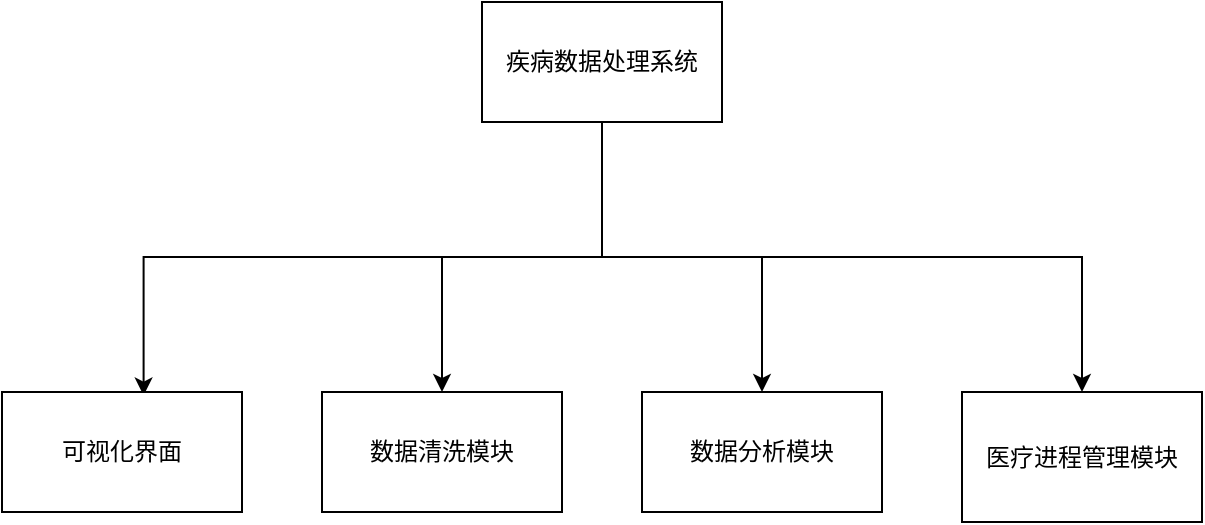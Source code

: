 <mxfile version="26.0.4" pages="2">
  <diagram name="第 1 页" id="YBAfgeKlm1JRsz-JXrIm">
    <mxGraphModel dx="1036" dy="605" grid="1" gridSize="10" guides="1" tooltips="1" connect="1" arrows="1" fold="1" page="1" pageScale="1" pageWidth="827" pageHeight="1169" math="0" shadow="0">
      <root>
        <mxCell id="0" />
        <mxCell id="1" parent="0" />
        <mxCell id="tjtwT7RwZVrdN8JTFIsu-2" style="edgeStyle=orthogonalEdgeStyle;rounded=0;orthogonalLoop=1;jettySize=auto;html=1;entryX=0.59;entryY=0.03;entryDx=0;entryDy=0;entryPerimeter=0;exitX=0.5;exitY=1;exitDx=0;exitDy=0;" edge="1" parent="1" source="w8kvfqPPZqoy5LR8w4u--3" target="w8kvfqPPZqoy5LR8w4u--4">
          <mxGeometry relative="1" as="geometry">
            <mxPoint x="210" y="560" as="targetPoint" />
          </mxGeometry>
        </mxCell>
        <mxCell id="tjtwT7RwZVrdN8JTFIsu-3" style="edgeStyle=orthogonalEdgeStyle;rounded=0;orthogonalLoop=1;jettySize=auto;html=1;exitX=0.5;exitY=1;exitDx=0;exitDy=0;" edge="1" parent="1" source="w8kvfqPPZqoy5LR8w4u--3" target="w8kvfqPPZqoy5LR8w4u--5">
          <mxGeometry relative="1" as="geometry" />
        </mxCell>
        <mxCell id="tjtwT7RwZVrdN8JTFIsu-5" style="edgeStyle=orthogonalEdgeStyle;rounded=0;orthogonalLoop=1;jettySize=auto;html=1;exitX=0.5;exitY=1;exitDx=0;exitDy=0;" edge="1" parent="1" source="w8kvfqPPZqoy5LR8w4u--3" target="w8kvfqPPZqoy5LR8w4u--7">
          <mxGeometry relative="1" as="geometry" />
        </mxCell>
        <mxCell id="w8kvfqPPZqoy5LR8w4u--3" value="疾病数据处理系统" style="rounded=0;whiteSpace=wrap;html=1;" parent="1" vertex="1">
          <mxGeometry x="340" y="400" width="120" height="60" as="geometry" />
        </mxCell>
        <mxCell id="w8kvfqPPZqoy5LR8w4u--4" value="可视化界面" style="rounded=0;whiteSpace=wrap;html=1;" parent="1" vertex="1">
          <mxGeometry x="100" y="595" width="120" height="60" as="geometry" />
        </mxCell>
        <mxCell id="w8kvfqPPZqoy5LR8w4u--13" value="" style="edgeStyle=orthogonalEdgeStyle;rounded=0;orthogonalLoop=1;jettySize=auto;html=1;exitX=0.5;exitY=1;exitDx=0;exitDy=0;" parent="1" source="w8kvfqPPZqoy5LR8w4u--3" target="w8kvfqPPZqoy5LR8w4u--8" edge="1">
          <mxGeometry relative="1" as="geometry" />
        </mxCell>
        <mxCell id="w8kvfqPPZqoy5LR8w4u--5" value="数据清洗模块" style="rounded=0;whiteSpace=wrap;html=1;" parent="1" vertex="1">
          <mxGeometry x="260" y="595" width="120" height="60" as="geometry" />
        </mxCell>
        <mxCell id="w8kvfqPPZqoy5LR8w4u--7" value="医疗进程管理模块" style="rounded=0;whiteSpace=wrap;html=1;" parent="1" vertex="1">
          <mxGeometry x="580" y="595" width="120" height="65" as="geometry" />
        </mxCell>
        <mxCell id="w8kvfqPPZqoy5LR8w4u--8" value="数据分析模块" style="rounded=0;whiteSpace=wrap;html=1;" parent="1" vertex="1">
          <mxGeometry x="420" y="595" width="120" height="60" as="geometry" />
        </mxCell>
      </root>
    </mxGraphModel>
  </diagram>
  <diagram id="s1IKK2wiDJBky49Kvrq6" name="第 2 页">
    <mxGraphModel dx="1403" dy="2022" grid="1" gridSize="20" guides="1" tooltips="1" connect="1" arrows="1" fold="1" page="1" pageScale="1" pageWidth="827" pageHeight="1169" math="0" shadow="0">
      <root>
        <mxCell id="0" />
        <mxCell id="1" parent="0" />
        <mxCell id="UGG-ecZJ0gSMwMltJB5s-5" value="&lt;span style=&quot;color: rgb(44, 44, 54); font-family: -apple-system, BlinkMacSystemFont, &amp;quot;Segoe UI&amp;quot;, &amp;quot;Noto Sans&amp;quot;, Helvetica, Arial, sans-serif, &amp;quot;Apple Color Emoji&amp;quot;, &amp;quot;Segoe UI Emoji&amp;quot;; font-size: 16px; letter-spacing: 0.08px; text-align: start; white-space-collapse: preserve; background-color: light-dark(rgb(218, 232, 252), rgb(30, 74, 118));&quot;&gt;患者&lt;/span&gt;" style="shape=umlLifeline;perimeter=lifelinePerimeter;whiteSpace=wrap;html=1;container=1;dropTarget=0;collapsible=0;recursiveResize=0;outlineConnect=0;portConstraint=eastwest;newEdgeStyle={&quot;curved&quot;:0,&quot;rounded&quot;:0,&quot;dashed&quot;:1,&quot;strokeColor&quot;:&quot;#CCCCCC&quot;};fillColor=#dae8fc;strokeColor=default;" parent="1" vertex="1">
          <mxGeometry x="19" y="-959" width="100" height="750" as="geometry" />
        </mxCell>
        <mxCell id="-JfH_kGM0d1Rd12SGQtk-26" value="" style="html=1;points=[[0,0,0,0,5],[0,1,0,0,-5],[1,0,0,0,5],[1,1,0,0,-5]];perimeter=orthogonalPerimeter;outlineConnect=0;targetShapes=umlLifeline;portConstraint=eastwest;newEdgeStyle={&quot;curved&quot;:0,&quot;rounded&quot;:0};fillColor=#ffe6cc;strokeColor=#d79b00;" parent="UGG-ecZJ0gSMwMltJB5s-5" vertex="1">
          <mxGeometry x="45" y="60" width="10" height="670" as="geometry" />
        </mxCell>
        <mxCell id="UGG-ecZJ0gSMwMltJB5s-6" value="&lt;span style=&quot;color: rgb(44, 44, 54); font-family: -apple-system, BlinkMacSystemFont, &amp;quot;Segoe UI&amp;quot;, &amp;quot;Noto Sans&amp;quot;, Helvetica, Arial, sans-serif, &amp;quot;Apple Color Emoji&amp;quot;, &amp;quot;Segoe UI Emoji&amp;quot;; font-size: 16px; letter-spacing: 0.08px; text-align: start; white-space-collapse: preserve; background-color: light-dark(rgb(218, 232, 252), rgb(18, 18, 18));&quot;&gt;数据库&lt;/span&gt;" style="shape=umlLifeline;perimeter=lifelinePerimeter;whiteSpace=wrap;html=1;container=1;dropTarget=0;collapsible=0;recursiveResize=0;outlineConnect=0;portConstraint=eastwest;newEdgeStyle={&quot;curved&quot;:0,&quot;rounded&quot;:0};fillColor=#dae8fc;strokeColor=light-dark(#000000, #5c79a3);" parent="1" vertex="1">
          <mxGeometry x="519" y="-957" width="100" height="748" as="geometry" />
        </mxCell>
        <mxCell id="TvldlVFhHkiTsMFE39Y1-36" value="" style="html=1;points=[[0,0,0,0,5],[0,1,0,0,-5],[1,0,0,0,5],[1,1,0,0,-5]];perimeter=orthogonalPerimeter;outlineConnect=0;targetShapes=umlLifeline;portConstraint=eastwest;newEdgeStyle={&quot;curved&quot;:0,&quot;rounded&quot;:0};fillColor=#ffe6cc;strokeColor=#d79b00;" vertex="1" parent="UGG-ecZJ0gSMwMltJB5s-6">
          <mxGeometry x="45" y="158" width="10" height="52" as="geometry" />
        </mxCell>
        <mxCell id="TvldlVFhHkiTsMFE39Y1-39" value="" style="html=1;endArrow=block;curved=0;rounded=0;align=center;" edge="1" parent="UGG-ecZJ0gSMwMltJB5s-6" source="UGG-ecZJ0gSMwMltJB5s-6">
          <mxGeometry x="0.013" width="80" relative="1" as="geometry">
            <mxPoint x="54.25" y="318.0" as="sourcePoint" />
            <mxPoint x="50.0" y="280" as="targetPoint" />
            <Array as="points" />
            <mxPoint as="offset" />
          </mxGeometry>
        </mxCell>
        <mxCell id="TvldlVFhHkiTsMFE39Y1-50" value="" style="html=1;points=[[0,0,0,0,5],[0,1,0,0,-5],[1,0,0,0,5],[1,1,0,0,-5]];perimeter=orthogonalPerimeter;outlineConnect=0;targetShapes=umlLifeline;portConstraint=eastwest;newEdgeStyle={&quot;curved&quot;:0,&quot;rounded&quot;:0};fillColor=#ffe6cc;strokeColor=#d79b00;" vertex="1" parent="UGG-ecZJ0gSMwMltJB5s-6">
          <mxGeometry x="45" y="358" width="10" height="62" as="geometry" />
        </mxCell>
        <mxCell id="TvldlVFhHkiTsMFE39Y1-51" value="" style="html=1;points=[[0,0,0,0,5],[0,1,0,0,-5],[1,0,0,0,5],[1,1,0,0,-5]];perimeter=orthogonalPerimeter;outlineConnect=0;targetShapes=umlLifeline;portConstraint=eastwest;newEdgeStyle={&quot;curved&quot;:0,&quot;rounded&quot;:0};fillColor=#ffe6cc;strokeColor=#d79b00;" vertex="1" parent="UGG-ecZJ0gSMwMltJB5s-6">
          <mxGeometry x="45" y="478" width="10" height="52" as="geometry" />
        </mxCell>
        <mxCell id="TvldlVFhHkiTsMFE39Y1-54" value="" style="html=1;points=[[0,0,0,0,5],[0,1,0,0,-5],[1,0,0,0,5],[1,1,0,0,-5]];perimeter=orthogonalPerimeter;outlineConnect=0;targetShapes=umlLifeline;portConstraint=eastwest;newEdgeStyle={&quot;curved&quot;:0,&quot;rounded&quot;:0};fillColor=#ffe6cc;strokeColor=#d79b00;" vertex="1" parent="UGG-ecZJ0gSMwMltJB5s-6">
          <mxGeometry x="45" y="648" width="10" height="52" as="geometry" />
        </mxCell>
        <mxCell id="UGG-ecZJ0gSMwMltJB5s-7" value="&lt;span style=&quot;color: rgb(44, 44, 54); font-family: -apple-system, BlinkMacSystemFont, &amp;quot;Segoe UI&amp;quot;, &amp;quot;Noto Sans&amp;quot;, Helvetica, Arial, sans-serif, &amp;quot;Apple Color Emoji&amp;quot;, &amp;quot;Segoe UI Emoji&amp;quot;; font-size: 16px; letter-spacing: 0.08px; text-align: start; white-space-collapse: preserve; background-color: light-dark(rgb(218, 232, 252), rgb(18, 18, 18));&quot;&gt;后端服务&lt;/span&gt;" style="shape=umlLifeline;perimeter=lifelinePerimeter;whiteSpace=wrap;html=1;container=1;dropTarget=0;collapsible=0;recursiveResize=0;outlineConnect=0;portConstraint=eastwest;newEdgeStyle={&quot;curved&quot;:0,&quot;rounded&quot;:0};fillColor=#dae8fc;strokeColor=light-dark(#000000, #5c79a3);" parent="1" vertex="1">
          <mxGeometry x="359" y="-957" width="100" height="748" as="geometry" />
        </mxCell>
        <mxCell id="-JfH_kGM0d1Rd12SGQtk-27" value="" style="html=1;points=[[0,0,0,0,5],[0,1,0,0,-5],[1,0,0,0,5],[1,1,0,0,-5]];perimeter=orthogonalPerimeter;outlineConnect=0;targetShapes=umlLifeline;portConstraint=eastwest;newEdgeStyle={&quot;curved&quot;:0,&quot;rounded&quot;:0};fillColor=#ffe6cc;strokeColor=#d79b00;" parent="UGG-ecZJ0gSMwMltJB5s-7" vertex="1">
          <mxGeometry x="45" y="58" width="10" height="92" as="geometry" />
        </mxCell>
        <mxCell id="TvldlVFhHkiTsMFE39Y1-37" value="" style="html=1;points=[[0,0,0,0,5],[0,1,0,0,-5],[1,0,0,0,5],[1,1,0,0,-5]];perimeter=orthogonalPerimeter;outlineConnect=0;targetShapes=umlLifeline;portConstraint=eastwest;newEdgeStyle={&quot;curved&quot;:0,&quot;rounded&quot;:0};fillColor=#ffe6cc;strokeColor=#d79b00;" vertex="1" parent="UGG-ecZJ0gSMwMltJB5s-7">
          <mxGeometry x="45" y="228" width="10" height="52" as="geometry" />
        </mxCell>
        <mxCell id="TvldlVFhHkiTsMFE39Y1-49" value="" style="html=1;points=[[0,0,0,0,5],[0,1,0,0,-5],[1,0,0,0,5],[1,1,0,0,-5]];perimeter=orthogonalPerimeter;outlineConnect=0;targetShapes=umlLifeline;portConstraint=eastwest;newEdgeStyle={&quot;curved&quot;:0,&quot;rounded&quot;:0};fillColor=#ffe6cc;strokeColor=#d79b00;" vertex="1" parent="UGG-ecZJ0gSMwMltJB5s-7">
          <mxGeometry x="45" y="308" width="10" height="52" as="geometry" />
        </mxCell>
        <mxCell id="TvldlVFhHkiTsMFE39Y1-52" value="" style="html=1;points=[[0,0,0,0,5],[0,1,0,0,-5],[1,0,0,0,5],[1,1,0,0,-5]];perimeter=orthogonalPerimeter;outlineConnect=0;targetShapes=umlLifeline;portConstraint=eastwest;newEdgeStyle={&quot;curved&quot;:0,&quot;rounded&quot;:0};fillColor=#ffe6cc;strokeColor=#d79b00;" vertex="1" parent="UGG-ecZJ0gSMwMltJB5s-7">
          <mxGeometry x="45" y="588" width="10" height="52" as="geometry" />
        </mxCell>
        <mxCell id="UGG-ecZJ0gSMwMltJB5s-8" value="&lt;span style=&quot;color: rgb(44, 44, 54); font-family: -apple-system, BlinkMacSystemFont, &amp;quot;Segoe UI&amp;quot;, &amp;quot;Noto Sans&amp;quot;, Helvetica, Arial, sans-serif, &amp;quot;Apple Color Emoji&amp;quot;, &amp;quot;Segoe UI Emoji&amp;quot;; font-size: 16px; letter-spacing: 0.08px; text-align: start; white-space-collapse: preserve; background-color: light-dark(rgb(218, 232, 252), rgb(18, 18, 18));&quot;&gt;用户界面&lt;/span&gt;" style="shape=umlLifeline;perimeter=lifelinePerimeter;whiteSpace=wrap;html=1;container=1;dropTarget=0;collapsible=0;recursiveResize=0;outlineConnect=0;portConstraint=eastwest;newEdgeStyle={&quot;curved&quot;:0,&quot;rounded&quot;:0};fillColor=#dae8fc;strokeColor=light-dark(#000000, #5c79a3);" parent="1" vertex="1">
          <mxGeometry x="189" y="-957" width="100" height="748" as="geometry" />
        </mxCell>
        <mxCell id="TvldlVFhHkiTsMFE39Y1-35" value="" style="html=1;points=[[0,0,0,0,5],[0,1,0,0,-5],[1,0,0,0,5],[1,1,0,0,-5]];perimeter=orthogonalPerimeter;outlineConnect=0;targetShapes=umlLifeline;portConstraint=eastwest;newEdgeStyle={&quot;curved&quot;:0,&quot;rounded&quot;:0};fillColor=#ffe6cc;strokeColor=#d79b00;" vertex="1" parent="UGG-ecZJ0gSMwMltJB5s-8">
          <mxGeometry x="45" y="158" width="10" height="52" as="geometry" />
        </mxCell>
        <mxCell id="TvldlVFhHkiTsMFE39Y1-53" value="" style="html=1;points=[[0,0,0,0,5],[0,1,0,0,-5],[1,0,0,0,5],[1,1,0,0,-5]];perimeter=orthogonalPerimeter;outlineConnect=0;targetShapes=umlLifeline;portConstraint=eastwest;newEdgeStyle={&quot;curved&quot;:0,&quot;rounded&quot;:0};fillColor=#ffe6cc;strokeColor=#d79b00;" vertex="1" parent="UGG-ecZJ0gSMwMltJB5s-8">
          <mxGeometry x="45" y="648" width="10" height="52" as="geometry" />
        </mxCell>
        <mxCell id="UGG-ecZJ0gSMwMltJB5s-10" value="&lt;span style=&quot;color: rgb(44, 44, 54); font-family: -apple-system, BlinkMacSystemFont, &amp;quot;Segoe UI&amp;quot;, &amp;quot;Noto Sans&amp;quot;, Helvetica, Arial, sans-serif, &amp;quot;Apple Color Emoji&amp;quot;, &amp;quot;Segoe UI Emoji&amp;quot;; font-size: 16px; letter-spacing: 0.08px; text-align: start; white-space-collapse: preserve; background-color: light-dark(rgb(218, 232, 252), rgb(18, 18, 18));&quot;&gt;医生&lt;/span&gt;" style="shape=umlLifeline;perimeter=lifelinePerimeter;whiteSpace=wrap;html=1;container=1;dropTarget=0;collapsible=0;recursiveResize=0;outlineConnect=0;portConstraint=eastwest;newEdgeStyle={&quot;curved&quot;:0,&quot;rounded&quot;:0};fillColor=#dae8fc;strokeColor=light-dark(#000000, #5c79a3);" parent="1" vertex="1">
          <mxGeometry x="709" y="-957" width="100" height="748" as="geometry" />
        </mxCell>
        <mxCell id="TvldlVFhHkiTsMFE39Y1-40" value="" style="html=1;points=[[0,0,0,0,5],[0,1,0,0,-5],[1,0,0,0,5],[1,1,0,0,-5]];perimeter=orthogonalPerimeter;outlineConnect=0;targetShapes=umlLifeline;portConstraint=eastwest;newEdgeStyle={&quot;curved&quot;:0,&quot;rounded&quot;:0};fillColor=#ffe6cc;strokeColor=#d79b00;" vertex="1" parent="UGG-ecZJ0gSMwMltJB5s-10">
          <mxGeometry x="45" y="308" width="10" height="60" as="geometry" />
        </mxCell>
        <mxCell id="-JfH_kGM0d1Rd12SGQtk-5" value="1.登录系统" style="html=1;endArrow=block;curved=0;rounded=0;align=center;" parent="1" target="-JfH_kGM0d1Rd12SGQtk-27" edge="1">
          <mxGeometry width="80" relative="1" as="geometry">
            <mxPoint x="76.5" y="-889" as="sourcePoint" />
            <mxPoint x="361.5" y="-889" as="targetPoint" />
            <Array as="points">
              <mxPoint x="151.5" y="-889" />
              <mxPoint x="271.5" y="-889" />
              <mxPoint x="301.5" y="-889" />
            </Array>
            <mxPoint as="offset" />
          </mxGeometry>
        </mxCell>
        <mxCell id="-JfH_kGM0d1Rd12SGQtk-17" value="" style="html=1;verticalAlign=bottom;endArrow=open;dashed=1;endSize=8;curved=0;rounded=0;" parent="1" source="-JfH_kGM0d1Rd12SGQtk-27" edge="1">
          <mxGeometry x="-0.047" relative="1" as="geometry">
            <mxPoint x="362.5" y="-869" as="sourcePoint" />
            <mxPoint x="75.5" y="-861" as="targetPoint" />
            <Array as="points">
              <mxPoint x="132.5" y="-861" />
            </Array>
            <mxPoint as="offset" />
          </mxGeometry>
        </mxCell>
        <mxCell id="-JfH_kGM0d1Rd12SGQtk-18" value="2. 显示数据图表" style="edgeLabel;html=1;align=center;verticalAlign=middle;resizable=0;points=[];" parent="-JfH_kGM0d1Rd12SGQtk-17" vertex="1" connectable="0">
          <mxGeometry x="-0.039" y="1" relative="1" as="geometry">
            <mxPoint x="-5" as="offset" />
          </mxGeometry>
        </mxCell>
        <mxCell id="-JfH_kGM0d1Rd12SGQtk-20" value="7.发起治疗过程" style="html=1;endArrow=block;curved=0;rounded=0;align=center;" parent="1" target="TvldlVFhHkiTsMFE39Y1-37" edge="1">
          <mxGeometry x="0.017" width="80" relative="1" as="geometry">
            <mxPoint x="73.25" y="-689" as="sourcePoint" />
            <mxPoint x="364.75" y="-689" as="targetPoint" />
            <Array as="points">
              <mxPoint x="149.75" y="-689" />
              <mxPoint x="269.75" y="-689" />
            </Array>
            <mxPoint as="offset" />
          </mxGeometry>
        </mxCell>
        <mxCell id="-JfH_kGM0d1Rd12SGQtk-21" value="19.请求开药" style="html=1;endArrow=block;curved=0;rounded=0;align=center;" parent="1" edge="1">
          <mxGeometry x="0.015" width="80" relative="1" as="geometry">
            <mxPoint x="78.81" y="-409" as="sourcePoint" />
            <mxPoint x="359.19" y="-409" as="targetPoint" />
            <Array as="points">
              <mxPoint x="143.81" y="-409" />
              <mxPoint x="263.81" y="-409" />
            </Array>
            <mxPoint as="offset" />
          </mxGeometry>
        </mxCell>
        <mxCell id="-JfH_kGM0d1Rd12SGQtk-22" value="16.查看诊断结果" style="html=1;endArrow=block;curved=0;rounded=0;align=center;" parent="1" target="UGG-ecZJ0gSMwMltJB5s-7" edge="1">
          <mxGeometry x="0.017" width="80" relative="1" as="geometry">
            <mxPoint x="73.25" y="-489" as="sourcePoint" />
            <mxPoint x="365" y="-489" as="targetPoint" />
            <Array as="points">
              <mxPoint x="138.25" y="-489" />
              <mxPoint x="269.75" y="-489" />
            </Array>
            <mxPoint as="offset" />
          </mxGeometry>
        </mxCell>
        <mxCell id="-JfH_kGM0d1Rd12SGQtk-23" value="22.安排随访预约" style="html=1;endArrow=block;curved=0;rounded=0;align=center;" parent="1" target="TvldlVFhHkiTsMFE39Y1-52" edge="1">
          <mxGeometry x="-0.011" width="80" relative="1" as="geometry">
            <mxPoint x="73.06" y="-329" as="sourcePoint" />
            <mxPoint x="364.94" y="-329" as="targetPoint" />
            <Array as="points">
              <mxPoint x="158.06" y="-329" />
              <mxPoint x="278.06" y="-329" />
            </Array>
            <mxPoint as="offset" />
          </mxGeometry>
        </mxCell>
        <mxCell id="-JfH_kGM0d1Rd12SGQtk-24" value="" style="html=1;endArrow=block;curved=0;rounded=0;align=center;" parent="1" target="-JfH_kGM0d1Rd12SGQtk-27" edge="1">
          <mxGeometry x="1" y="79" width="80" relative="1" as="geometry">
            <mxPoint x="73.25" y="-819" as="sourcePoint" />
            <mxPoint x="364.75" y="-819" as="targetPoint" />
            <Array as="points">
              <mxPoint x="149.75" y="-819" />
              <mxPoint x="269.75" y="-819" />
            </Array>
            <mxPoint x="68" y="39" as="offset" />
          </mxGeometry>
        </mxCell>
        <mxCell id="TvldlVFhHkiTsMFE39Y1-46" value="3.请求查看医疗记录" style="edgeLabel;html=1;align=center;verticalAlign=middle;resizable=0;points=[];" vertex="1" connectable="0" parent="-JfH_kGM0d1Rd12SGQtk-24">
          <mxGeometry x="0.037" relative="1" as="geometry">
            <mxPoint as="offset" />
          </mxGeometry>
        </mxCell>
        <mxCell id="TvldlVFhHkiTsMFE39Y1-1" value="4.获取医疗记录" style="html=1;endArrow=block;curved=0;rounded=0;align=center;" edge="1" parent="1" source="TvldlVFhHkiTsMFE39Y1-35" target="TvldlVFhHkiTsMFE39Y1-36">
          <mxGeometry x="0.049" width="80" relative="1" as="geometry">
            <mxPoint x="269" y="-779" as="sourcePoint" />
            <mxPoint x="499" y="-789" as="targetPoint" />
            <Array as="points">
              <mxPoint x="296.75" y="-789" />
              <mxPoint x="416.75" y="-789" />
            </Array>
            <mxPoint x="1" as="offset" />
          </mxGeometry>
        </mxCell>
        <mxCell id="TvldlVFhHkiTsMFE39Y1-2" value="" style="html=1;verticalAlign=bottom;endArrow=open;dashed=1;endSize=8;curved=0;rounded=0;" edge="1" parent="1" source="TvldlVFhHkiTsMFE39Y1-36" target="TvldlVFhHkiTsMFE39Y1-35">
          <mxGeometry x="-0.047" relative="1" as="geometry">
            <mxPoint x="509.5" y="-759" as="sourcePoint" />
            <mxPoint x="222.5" y="-759" as="targetPoint" />
            <Array as="points">
              <mxPoint x="279.5" y="-759" />
            </Array>
            <mxPoint as="offset" />
          </mxGeometry>
        </mxCell>
        <mxCell id="TvldlVFhHkiTsMFE39Y1-3" value="5. 返回医疗记录" style="edgeLabel;html=1;align=center;verticalAlign=middle;resizable=0;points=[];" vertex="1" connectable="0" parent="TvldlVFhHkiTsMFE39Y1-2">
          <mxGeometry x="-0.039" y="1" relative="1" as="geometry">
            <mxPoint x="-5" as="offset" />
          </mxGeometry>
        </mxCell>
        <mxCell id="TvldlVFhHkiTsMFE39Y1-4" value="" style="html=1;verticalAlign=bottom;endArrow=open;dashed=1;endSize=8;curved=0;rounded=0;" edge="1" parent="1" source="TvldlVFhHkiTsMFE39Y1-37" target="-JfH_kGM0d1Rd12SGQtk-26">
          <mxGeometry x="-0.047" relative="1" as="geometry">
            <mxPoint x="366" y="-719" as="sourcePoint" />
            <mxPoint x="79" y="-719" as="targetPoint" />
            <Array as="points">
              <mxPoint x="136" y="-719" />
            </Array>
            <mxPoint as="offset" />
          </mxGeometry>
        </mxCell>
        <mxCell id="TvldlVFhHkiTsMFE39Y1-5" value="6. 显示医疗记录" style="edgeLabel;html=1;align=center;verticalAlign=middle;resizable=0;points=[];" vertex="1" connectable="0" parent="TvldlVFhHkiTsMFE39Y1-4">
          <mxGeometry x="-0.039" y="1" relative="1" as="geometry">
            <mxPoint x="-5" as="offset" />
          </mxGeometry>
        </mxCell>
        <mxCell id="TvldlVFhHkiTsMFE39Y1-6" value="8.分配医生" style="html=1;endArrow=block;curved=0;rounded=0;align=center;entryX=0.5;entryY=0.404;entryDx=0;entryDy=0;entryPerimeter=0;" edge="1" parent="1" source="UGG-ecZJ0gSMwMltJB5s-8" target="UGG-ecZJ0gSMwMltJB5s-6">
          <mxGeometry x="0.012" width="80" relative="1" as="geometry">
            <mxPoint x="220.25" y="-659" as="sourcePoint" />
            <mxPoint x="504.0" y="-659" as="targetPoint" />
            <Array as="points">
              <mxPoint x="296.75" y="-659" />
              <mxPoint x="416.75" y="-659" />
            </Array>
            <mxPoint as="offset" />
          </mxGeometry>
        </mxCell>
        <mxCell id="TvldlVFhHkiTsMFE39Y1-8" value="11.开始咨询会话" style="html=1;endArrow=block;curved=0;rounded=0;align=center;" edge="1" parent="1" source="UGG-ecZJ0gSMwMltJB5s-8" target="TvldlVFhHkiTsMFE39Y1-50">
          <mxGeometry x="0.012" width="80" relative="1" as="geometry">
            <mxPoint x="239" y="-589" as="sourcePoint" />
            <mxPoint x="507.88" y="-589" as="targetPoint" />
            <Array as="points">
              <mxPoint x="300.63" y="-589" />
              <mxPoint x="420.63" y="-589" />
            </Array>
            <mxPoint as="offset" />
          </mxGeometry>
        </mxCell>
        <mxCell id="TvldlVFhHkiTsMFE39Y1-9" value="13.保持症状" style="html=1;endArrow=block;curved=0;rounded=0;align=center;" edge="1" parent="1">
          <mxGeometry x="0.017" width="80" relative="1" as="geometry">
            <mxPoint x="238.324" y="-549" as="sourcePoint" />
            <mxPoint x="564.0" y="-549" as="targetPoint" />
            <Array as="points">
              <mxPoint x="296.75" y="-549" />
              <mxPoint x="416.75" y="-549" />
            </Array>
            <mxPoint as="offset" />
          </mxGeometry>
        </mxCell>
        <mxCell id="TvldlVFhHkiTsMFE39Y1-10" value="14.记录会话日志" style="html=1;endArrow=block;curved=0;rounded=0;align=center;" edge="1" parent="1">
          <mxGeometry x="0.013" width="80" relative="1" as="geometry">
            <mxPoint x="408.324" y="-529" as="sourcePoint" />
            <mxPoint x="758.5" y="-529" as="targetPoint" />
            <Array as="points">
              <mxPoint x="509.5" y="-529" />
              <mxPoint x="629.5" y="-529" />
              <mxPoint x="669" y="-529" />
            </Array>
            <mxPoint as="offset" />
          </mxGeometry>
        </mxCell>
        <mxCell id="TvldlVFhHkiTsMFE39Y1-11" value="17.更新医疗记录" style="html=1;endArrow=block;curved=0;rounded=0;align=center;" edge="1" parent="1" source="UGG-ecZJ0gSMwMltJB5s-8" target="TvldlVFhHkiTsMFE39Y1-51">
          <mxGeometry x="0.017" width="80" relative="1" as="geometry">
            <mxPoint x="239" y="-469" as="sourcePoint" />
            <mxPoint x="511.75" y="-469.0" as="targetPoint" />
            <Array as="points">
              <mxPoint x="296.75" y="-469.0" />
              <mxPoint x="416.75" y="-469.0" />
            </Array>
            <mxPoint as="offset" />
          </mxGeometry>
        </mxCell>
        <mxCell id="TvldlVFhHkiTsMFE39Y1-12" value="20.处理处方" style="html=1;endArrow=block;curved=0;rounded=0;align=center;" edge="1" parent="1" source="UGG-ecZJ0gSMwMltJB5s-8" target="UGG-ecZJ0gSMwMltJB5s-6">
          <mxGeometry x="0.012" width="80" relative="1" as="geometry">
            <mxPoint x="239" y="-389" as="sourcePoint" />
            <mxPoint x="511.75" y="-389.0" as="targetPoint" />
            <Array as="points">
              <mxPoint x="296.75" y="-389.0" />
              <mxPoint x="416.75" y="-389.0" />
            </Array>
            <mxPoint as="offset" />
          </mxGeometry>
        </mxCell>
        <mxCell id="TvldlVFhHkiTsMFE39Y1-13" value="23.设置随访日期" style="html=1;endArrow=block;curved=0;rounded=0;align=center;" edge="1" parent="1" source="TvldlVFhHkiTsMFE39Y1-53" target="TvldlVFhHkiTsMFE39Y1-54">
          <mxGeometry x="0.015" width="80" relative="1" as="geometry">
            <mxPoint x="215.63" y="-299.0" as="sourcePoint" />
            <mxPoint x="507.13" y="-299.0" as="targetPoint" />
            <Array as="points">
              <mxPoint x="292.13" y="-299.0" />
              <mxPoint x="412.13" y="-299.0" />
            </Array>
            <mxPoint as="offset" />
          </mxGeometry>
        </mxCell>
        <mxCell id="TvldlVFhHkiTsMFE39Y1-16" value="" style="html=1;verticalAlign=bottom;endArrow=open;dashed=1;endSize=8;curved=0;rounded=0;" edge="1" parent="1" source="TvldlVFhHkiTsMFE39Y1-40" target="TvldlVFhHkiTsMFE39Y1-49">
          <mxGeometry x="-0.047" relative="1" as="geometry">
            <mxPoint x="653.34" y="-608.59" as="sourcePoint" />
            <mxPoint x="364.664" y="-608.59" as="targetPoint" />
            <Array as="points">
              <mxPoint x="560.34" y="-608.59" />
              <mxPoint x="543.34" y="-608.59" />
            </Array>
            <mxPoint as="offset" />
          </mxGeometry>
        </mxCell>
        <mxCell id="TvldlVFhHkiTsMFE39Y1-17" value="10. 确认可用性" style="edgeLabel;html=1;align=center;verticalAlign=middle;resizable=0;points=[];" vertex="1" connectable="0" parent="TvldlVFhHkiTsMFE39Y1-16">
          <mxGeometry x="-0.039" y="1" relative="1" as="geometry">
            <mxPoint x="-5" as="offset" />
          </mxGeometry>
        </mxCell>
        <mxCell id="TvldlVFhHkiTsMFE39Y1-18" value="" style="html=1;verticalAlign=bottom;endArrow=open;dashed=1;endSize=8;curved=0;rounded=0;" edge="1" parent="1" source="UGG-ecZJ0gSMwMltJB5s-7" target="-JfH_kGM0d1Rd12SGQtk-26">
          <mxGeometry x="-0.047" relative="1" as="geometry">
            <mxPoint x="405.5" y="-569" as="sourcePoint" />
            <mxPoint x="72.5" y="-569" as="targetPoint" />
            <Array as="points">
              <mxPoint x="129.5" y="-569" />
            </Array>
            <mxPoint as="offset" />
          </mxGeometry>
        </mxCell>
        <mxCell id="TvldlVFhHkiTsMFE39Y1-19" value="12. 输入症状" style="edgeLabel;html=1;align=center;verticalAlign=middle;resizable=0;points=[];" vertex="1" connectable="0" parent="TvldlVFhHkiTsMFE39Y1-18">
          <mxGeometry x="-0.039" y="1" relative="1" as="geometry">
            <mxPoint x="-5" as="offset" />
          </mxGeometry>
        </mxCell>
        <mxCell id="TvldlVFhHkiTsMFE39Y1-20" value="" style="html=1;verticalAlign=bottom;endArrow=open;dashed=1;endSize=8;curved=0;rounded=0;" edge="1" parent="1" source="UGG-ecZJ0gSMwMltJB5s-6" target="UGG-ecZJ0gSMwMltJB5s-8">
          <mxGeometry x="-0.047" relative="1" as="geometry">
            <mxPoint x="536" y="-509" as="sourcePoint" />
            <mxPoint x="249" y="-509" as="targetPoint" />
            <Array as="points">
              <mxPoint x="306" y="-509" />
            </Array>
            <mxPoint as="offset" />
          </mxGeometry>
        </mxCell>
        <mxCell id="TvldlVFhHkiTsMFE39Y1-21" value="15. 提供诊断结果" style="edgeLabel;html=1;align=center;verticalAlign=middle;resizable=0;points=[];" vertex="1" connectable="0" parent="TvldlVFhHkiTsMFE39Y1-20">
          <mxGeometry x="-0.039" y="1" relative="1" as="geometry">
            <mxPoint x="-5" as="offset" />
          </mxGeometry>
        </mxCell>
        <mxCell id="TvldlVFhHkiTsMFE39Y1-25" value="" style="html=1;verticalAlign=bottom;endArrow=open;dashed=1;endSize=8;curved=0;rounded=0;" edge="1" parent="1" source="UGG-ecZJ0gSMwMltJB5s-6" target="UGG-ecZJ0gSMwMltJB5s-8">
          <mxGeometry x="-0.047" relative="1" as="geometry">
            <mxPoint x="506" y="-439" as="sourcePoint" />
            <mxPoint x="219" y="-439" as="targetPoint" />
            <Array as="points">
              <mxPoint x="276" y="-439" />
            </Array>
            <mxPoint as="offset" />
          </mxGeometry>
        </mxCell>
        <mxCell id="TvldlVFhHkiTsMFE39Y1-26" value="18.医疗记录已更新" style="edgeLabel;html=1;align=center;verticalAlign=middle;resizable=0;points=[];" vertex="1" connectable="0" parent="TvldlVFhHkiTsMFE39Y1-25">
          <mxGeometry x="-0.039" y="1" relative="1" as="geometry">
            <mxPoint x="-5" as="offset" />
          </mxGeometry>
        </mxCell>
        <mxCell id="TvldlVFhHkiTsMFE39Y1-27" value="" style="html=1;verticalAlign=bottom;endArrow=open;dashed=1;endSize=8;curved=0;rounded=0;" edge="1" parent="1" source="TvldlVFhHkiTsMFE39Y1-52">
          <mxGeometry x="-0.047" relative="1" as="geometry">
            <mxPoint x="362.5" y="-359" as="sourcePoint" />
            <mxPoint x="75.5" y="-359" as="targetPoint" />
            <Array as="points">
              <mxPoint x="132.5" y="-359" />
            </Array>
            <mxPoint as="offset" />
          </mxGeometry>
        </mxCell>
        <mxCell id="TvldlVFhHkiTsMFE39Y1-28" value="21. 发放药物" style="edgeLabel;html=1;align=center;verticalAlign=middle;resizable=0;points=[];" vertex="1" connectable="0" parent="TvldlVFhHkiTsMFE39Y1-27">
          <mxGeometry x="-0.039" y="1" relative="1" as="geometry">
            <mxPoint x="-5" as="offset" />
          </mxGeometry>
        </mxCell>
        <mxCell id="TvldlVFhHkiTsMFE39Y1-29" value="" style="html=1;verticalAlign=bottom;endArrow=open;dashed=1;endSize=8;curved=0;rounded=0;" edge="1" parent="1" source="TvldlVFhHkiTsMFE39Y1-54" target="TvldlVFhHkiTsMFE39Y1-53">
          <mxGeometry x="-0.047" relative="1" as="geometry">
            <mxPoint x="506" y="-279" as="sourcePoint" />
            <mxPoint x="219" y="-279" as="targetPoint" />
            <Array as="points">
              <mxPoint x="276" y="-279" />
            </Array>
            <mxPoint as="offset" />
          </mxGeometry>
        </mxCell>
        <mxCell id="TvldlVFhHkiTsMFE39Y1-62" value="24.随访预约设置完成" style="edgeLabel;html=1;align=center;verticalAlign=middle;resizable=0;points=[];" vertex="1" connectable="0" parent="TvldlVFhHkiTsMFE39Y1-29">
          <mxGeometry x="-0.019" relative="1" as="geometry">
            <mxPoint as="offset" />
          </mxGeometry>
        </mxCell>
        <mxCell id="TvldlVFhHkiTsMFE39Y1-31" value="" style="html=1;verticalAlign=bottom;endArrow=open;dashed=1;endSize=8;curved=0;rounded=0;" edge="1" parent="1" source="UGG-ecZJ0gSMwMltJB5s-7">
          <mxGeometry x="-0.047" relative="1" as="geometry">
            <mxPoint x="362.5" y="-239" as="sourcePoint" />
            <mxPoint x="75.5" y="-239" as="targetPoint" />
            <Array as="points">
              <mxPoint x="132.5" y="-239" />
            </Array>
            <mxPoint as="offset" />
          </mxGeometry>
        </mxCell>
        <mxCell id="TvldlVFhHkiTsMFE39Y1-32" value="25. 退出系统" style="edgeLabel;html=1;align=center;verticalAlign=middle;resizable=0;points=[];" vertex="1" connectable="0" parent="TvldlVFhHkiTsMFE39Y1-31">
          <mxGeometry x="-0.039" y="1" relative="1" as="geometry">
            <mxPoint x="-5" as="offset" />
          </mxGeometry>
        </mxCell>
        <mxCell id="TvldlVFhHkiTsMFE39Y1-41" value="" style="html=1;endArrow=block;curved=0;rounded=0;align=center;" edge="1" parent="1" source="TvldlVFhHkiTsMFE39Y1-49" target="TvldlVFhHkiTsMFE39Y1-40">
          <mxGeometry x="0.013" width="80" relative="1" as="geometry">
            <mxPoint x="365.324" y="-633.59" as="sourcePoint" />
            <mxPoint x="654.0" y="-633.59" as="targetPoint" />
            <Array as="points">
              <mxPoint x="659" y="-639" />
            </Array>
            <mxPoint as="offset" />
          </mxGeometry>
        </mxCell>
        <mxCell id="TvldlVFhHkiTsMFE39Y1-44" value="9.通知医生" style="edgeLabel;html=1;align=center;verticalAlign=middle;resizable=0;points=[];" vertex="1" connectable="0" parent="TvldlVFhHkiTsMFE39Y1-41">
          <mxGeometry x="0.057" relative="1" as="geometry">
            <mxPoint as="offset" />
          </mxGeometry>
        </mxCell>
      </root>
    </mxGraphModel>
  </diagram>
</mxfile>
